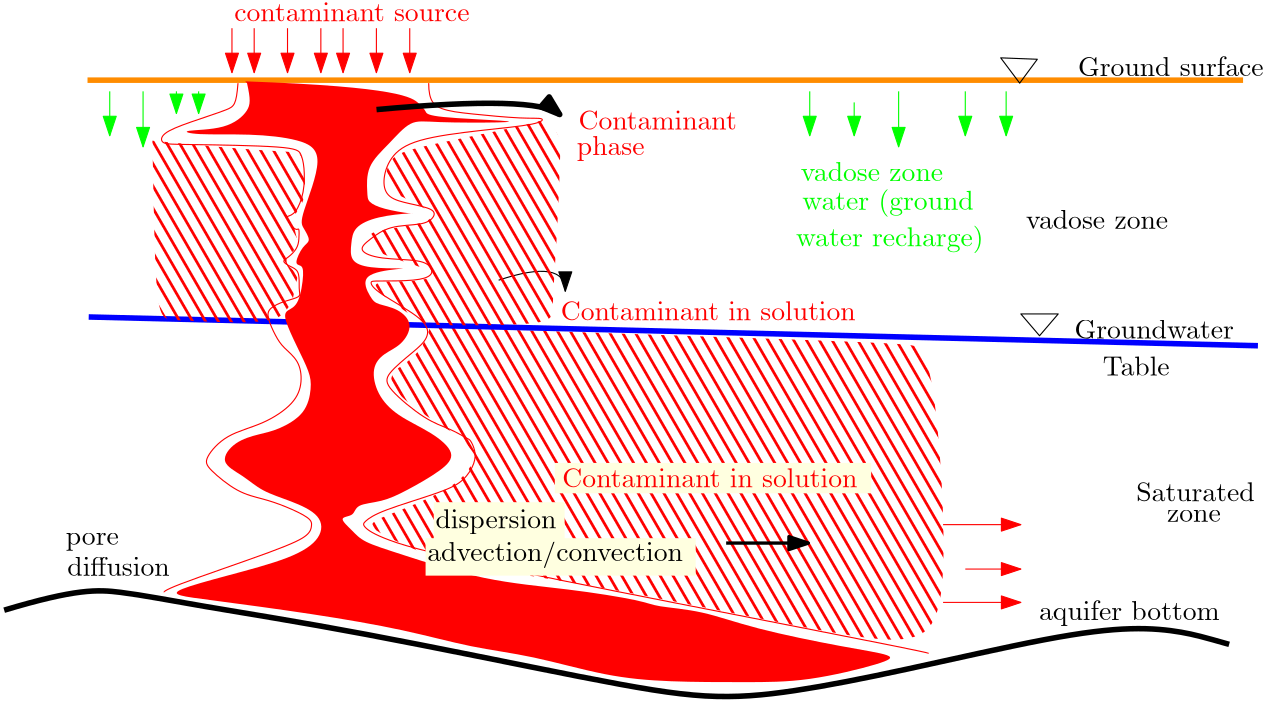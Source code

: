 <?xml version="1.0"?>
<!DOCTYPE ipe SYSTEM "ipe.dtd">
<ipe version="70218" creator="Ipe 7.2.21">
<info created="D:20210103232032" modified="D:20210103234104"/>
<ipestyle name="basic">
<symbol name="arrow/arc(spx)">
<path stroke="sym-stroke" fill="sym-stroke" pen="sym-pen">
0 0 m
-1 0.333 l
-1 -0.333 l
h
</path>
</symbol>
<symbol name="arrow/farc(spx)">
<path stroke="sym-stroke" fill="white" pen="sym-pen">
0 0 m
-1 0.333 l
-1 -0.333 l
h
</path>
</symbol>
<symbol name="arrow/ptarc(spx)">
<path stroke="sym-stroke" fill="sym-stroke" pen="sym-pen">
0 0 m
-1 0.333 l
-0.8 0 l
-1 -0.333 l
h
</path>
</symbol>
<symbol name="arrow/fptarc(spx)">
<path stroke="sym-stroke" fill="white" pen="sym-pen">
0 0 m
-1 0.333 l
-0.8 0 l
-1 -0.333 l
h
</path>
</symbol>
<symbol name="mark/circle(sx)" transformations="translations">
<path fill="sym-stroke">
0.6 0 0 0.6 0 0 e
0.4 0 0 0.4 0 0 e
</path>
</symbol>
<symbol name="mark/disk(sx)" transformations="translations">
<path fill="sym-stroke">
0.6 0 0 0.6 0 0 e
</path>
</symbol>
<symbol name="mark/fdisk(sfx)" transformations="translations">
<group>
<path fill="sym-fill">
0.5 0 0 0.5 0 0 e
</path>
<path fill="sym-stroke" fillrule="eofill">
0.6 0 0 0.6 0 0 e
0.4 0 0 0.4 0 0 e
</path>
</group>
</symbol>
<symbol name="mark/box(sx)" transformations="translations">
<path fill="sym-stroke" fillrule="eofill">
-0.6 -0.6 m
0.6 -0.6 l
0.6 0.6 l
-0.6 0.6 l
h
-0.4 -0.4 m
0.4 -0.4 l
0.4 0.4 l
-0.4 0.4 l
h
</path>
</symbol>
<symbol name="mark/square(sx)" transformations="translations">
<path fill="sym-stroke">
-0.6 -0.6 m
0.6 -0.6 l
0.6 0.6 l
-0.6 0.6 l
h
</path>
</symbol>
<symbol name="mark/fsquare(sfx)" transformations="translations">
<group>
<path fill="sym-fill">
-0.5 -0.5 m
0.5 -0.5 l
0.5 0.5 l
-0.5 0.5 l
h
</path>
<path fill="sym-stroke" fillrule="eofill">
-0.6 -0.6 m
0.6 -0.6 l
0.6 0.6 l
-0.6 0.6 l
h
-0.4 -0.4 m
0.4 -0.4 l
0.4 0.4 l
-0.4 0.4 l
h
</path>
</group>
</symbol>
<symbol name="mark/cross(sx)" transformations="translations">
<group>
<path fill="sym-stroke">
-0.43 -0.57 m
0.57 0.43 l
0.43 0.57 l
-0.57 -0.43 l
h
</path>
<path fill="sym-stroke">
-0.43 0.57 m
0.57 -0.43 l
0.43 -0.57 l
-0.57 0.43 l
h
</path>
</group>
</symbol>
<symbol name="arrow/fnormal(spx)">
<path stroke="sym-stroke" fill="white" pen="sym-pen">
0 0 m
-1 0.333 l
-1 -0.333 l
h
</path>
</symbol>
<symbol name="arrow/pointed(spx)">
<path stroke="sym-stroke" fill="sym-stroke" pen="sym-pen">
0 0 m
-1 0.333 l
-0.8 0 l
-1 -0.333 l
h
</path>
</symbol>
<symbol name="arrow/fpointed(spx)">
<path stroke="sym-stroke" fill="white" pen="sym-pen">
0 0 m
-1 0.333 l
-0.8 0 l
-1 -0.333 l
h
</path>
</symbol>
<symbol name="arrow/linear(spx)">
<path stroke="sym-stroke" pen="sym-pen">
-1 0.333 m
0 0 l
-1 -0.333 l
</path>
</symbol>
<symbol name="arrow/fdouble(spx)">
<path stroke="sym-stroke" fill="white" pen="sym-pen">
0 0 m
-1 0.333 l
-1 -0.333 l
h
-1 0 m
-2 0.333 l
-2 -0.333 l
h
</path>
</symbol>
<symbol name="arrow/double(spx)">
<path stroke="sym-stroke" fill="sym-stroke" pen="sym-pen">
0 0 m
-1 0.333 l
-1 -0.333 l
h
-1 0 m
-2 0.333 l
-2 -0.333 l
h
</path>
</symbol>
<symbol name="arrow/mid-normal(spx)">
<path stroke="sym-stroke" fill="sym-stroke" pen="sym-pen">
0.5 0 m
-0.5 0.333 l
-0.5 -0.333 l
h
</path>
</symbol>
<symbol name="arrow/mid-fnormal(spx)">
<path stroke="sym-stroke" fill="white" pen="sym-pen">
0.5 0 m
-0.5 0.333 l
-0.5 -0.333 l
h
</path>
</symbol>
<symbol name="arrow/mid-pointed(spx)">
<path stroke="sym-stroke" fill="sym-stroke" pen="sym-pen">
0.5 0 m
-0.5 0.333 l
-0.3 0 l
-0.5 -0.333 l
h
</path>
</symbol>
<symbol name="arrow/mid-fpointed(spx)">
<path stroke="sym-stroke" fill="white" pen="sym-pen">
0.5 0 m
-0.5 0.333 l
-0.3 0 l
-0.5 -0.333 l
h
</path>
</symbol>
<symbol name="arrow/mid-double(spx)">
<path stroke="sym-stroke" fill="sym-stroke" pen="sym-pen">
1 0 m
0 0.333 l
0 -0.333 l
h
0 0 m
-1 0.333 l
-1 -0.333 l
h
</path>
</symbol>
<symbol name="arrow/mid-fdouble(spx)">
<path stroke="sym-stroke" fill="white" pen="sym-pen">
1 0 m
0 0.333 l
0 -0.333 l
h
0 0 m
-1 0.333 l
-1 -0.333 l
h
</path>
</symbol>
<pen name="heavier" value="0.8"/>
<pen name="fat" value="1.2"/>
<pen name="ultrafat" value="2"/>
<symbolsize name="large" value="5"/>
<symbolsize name="small" value="2"/>
<symbolsize name="tiny" value="1.1"/>
<arrowsize name="large" value="10"/>
<arrowsize name="small" value="5"/>
<arrowsize name="tiny" value="3"/>
<color name="red" value="1 0 0"/>
<color name="blue" value="0 0 1"/>
<color name="green" value="0 1 0"/>
<color name="yellow" value="1 1 0"/>
<color name="orange" value="1 0.647 0"/>
<color name="gold" value="1 0.843 0"/>
<color name="purple" value="0.627 0.125 0.941"/>
<color name="gray" value="0.745"/>
<color name="brown" value="0.647 0.165 0.165"/>
<color name="navy" value="0 0 0.502"/>
<color name="pink" value="1 0.753 0.796"/>
<color name="seagreen" value="0.18 0.545 0.341"/>
<color name="turquoise" value="0.251 0.878 0.816"/>
<color name="violet" value="0.933 0.51 0.933"/>
<color name="darkblue" value="0 0 0.545"/>
<color name="darkcyan" value="0 0.545 0.545"/>
<color name="darkgray" value="0.663"/>
<color name="darkgreen" value="0 0.392 0"/>
<color name="darkmagenta" value="0.545 0 0.545"/>
<color name="darkorange" value="1 0.549 0"/>
<color name="darkred" value="0.545 0 0"/>
<color name="lightblue" value="0.678 0.847 0.902"/>
<color name="lightcyan" value="0.878 1 1"/>
<color name="lightgray" value="0.827"/>
<color name="lightgreen" value="0.565 0.933 0.565"/>
<color name="lightyellow" value="1 1 0.878"/>
<dashstyle name="dotted" value="[1 3] 0"/>
<dashstyle name="dashed" value="[4] 0"/>
<dashstyle name="dash dotted" value="[4 2 1 2] 0"/>
<dashstyle name="dash dot dotted" value="[4 2 1 2 1 2] 0"/>
<textsize name="large" value="\large"/>
<textsize name="Large" value="\Large"/>
<textsize name="LARGE" value="\LARGE"/>
<textsize name="huge" value="\huge"/>
<textsize name="Huge" value="\Huge"/>
<textsize name="small" value="\small"/>
<textsize name="footnote" value="\footnotesize"/>
<textsize name="tiny" value="\tiny"/>
<textstyle name="center" begin="\begin{center}" end="\end{center}"/>
<textstyle name="itemize" begin="\begin{itemize}" end="\end{itemize}"/>
<textstyle name="item" begin="\begin{itemize}\item{}" end="\end{itemize}"/>
<gridsize name="4 pts" value="4"/>
<gridsize name="8 pts (~3 mm)" value="8"/>
<gridsize name="16 pts (~6 mm)" value="16"/>
<gridsize name="32 pts (~12 mm)" value="32"/>
<gridsize name="10 pts (~3.5 mm)" value="10"/>
<gridsize name="20 pts (~7 mm)" value="20"/>
<gridsize name="14 pts (~5 mm)" value="14"/>
<gridsize name="28 pts (~10 mm)" value="28"/>
<gridsize name="56 pts (~20 mm)" value="56"/>
<anglesize name="90 deg" value="90"/>
<anglesize name="60 deg" value="60"/>
<anglesize name="45 deg" value="45"/>
<anglesize name="30 deg" value="30"/>
<anglesize name="22.5 deg" value="22.5"/>
<opacity name="10%" value="0.1"/>
<opacity name="30%" value="0.3"/>
<opacity name="50%" value="0.5"/>
<opacity name="75%" value="0.75"/>
<tiling name="falling" angle="-60" step="4" width="1"/>
<tiling name="rising" angle="30" step="4" width="1"/>
</ipestyle>
<page>
<layer name="alpha"/>
<view layers="alpha" active="alpha"/>
<path layer="alpha" fill="red" tiling="falling">
219.471 679.68 m
216.527 669.08
205.338 664.369
204.16 657.302
218.883 646.113
230.66 639.635
235.961 632.568
235.372 631.979
230.66 622.557
208.871 613.135
198.86 609.601
197.093 606.657
212.405 599.59
227.716 593.112
275.416 587.223
367.873 567.79
394.373 564.845
406.74 576.034
401.44 662.013
394.962 673.791
390.84 673.202
219.471 679.091 c
</path>
<path stroke="darkorange" pen="ultrafat">
96 768 m
512 768 l
</path>
<path stroke="black" pen="ultrafat">
65.9946 577.202 m
91.8973 584.973
107.439 584.325
133.342 579.145
190.975 570.079
281.635 551.299
319.841 544.824
348.982 547.414
388.483 555.185
444.822 568.136
473.315 571.374
490.799 569.431
497.922 567.489
506.988 564.898 c
</path>
<path stroke="blue" pen="ultrafat">
96.4303 682.756 m
517.349 672.395 l
</path>
<path fill="red">
152.769 767.587 m
208.459 765.644
217.525 757.874
217.525 756.578
219.468 754.636
249.904 753.341
247.961 752.693
219.468 752.693
212.345 753.988
204.574 744.922
196.156 737.151
196.803 726.79
196.803 724.2
201.984 721.61
213.64 719.667
213.64 720.315
200.041 719.019
191.623 715.134
190.975 709.306
190.328 702.83
196.803 700.24
211.05 700.24
209.107 700.24
193.565 698.297
198.098 689.231
200.041 687.289
207.812 685.994
213.64 680.165
209.107 672.395
202.631 669.804
198.098 664.624
200.041 654.91
207.164 647.139
220.116 641.311
229.182 633.541
224.001 627.712
210.402 619.942
201.984 616.056
192.27 615.409
192.27 610.876
185.795 610.876
191.623 605.695
194.861 601.81
207.164 597.924
238.895 587.563
269.331 584.973
297.176 580.44
299.766 578.497
317.251 577.202
334.735 570.726
369.704 563.603
387.188 561.013
383.95 558.423
354.81 551.299
333.44 551.299
304.947 551.299
282.93 553.242
255.732 561.013
234.362 563.603
211.05 570.079
177.376 575.907
138.522 581.088
128.161 582.383
126.866 584.325
145.645 589.506
170.253 595.982
180.614 603.105
180.614 611.523
168.958 616.704
158.597 619.942
152.121 625.77
143.055 630.303
148.883 638.074
157.949 640.664
164.425 641.959
174.786 647.787
176.729 657.501
176.081 662.681
171.548 671.747
166.368 682.756
167.663 685.346
172.196 686.641
174.138 699.592
172.843 701.535
170.253 701.535
173.491 708.658
176.729 709.954
173.491 715.134
172.196 717.724
181.909 741.684
172.843 746.865
154.711 748.808
133.989 748.16
128.809 750.103
146.293 750.103
154.711 757.226
154.711 761.111
153.416 766.939 c
</path>
<path stroke="red">
218.821 766.939 m
218.821 760.464
222.706 757.226
233.067 755.931
253.789 753.988
260.912 754.636
258.97 752.045
238.248 750.103
212.992 746.865
204.574 740.389
201.984 731.323
203.926 725.495
211.697 723.552
221.411 721.61
220.763 718.372
216.878 715.782
204.574 715.782
197.451 710.601
192.918 706.716
200.689 703.478
216.878 703.478
220.116 700.24
220.116 697.65
214.935 695.707
199.394 695.707
197.451 695.707
199.394 691.822
218.821 681.461
218.821 674.985
213.64 670.452
203.279 662.034
203.279 657.501
218.173 645.197
226.591 642.606
233.067 638.721
233.715 638.721
235.657 634.836
235.657 630.303
231.772 623.827
224.649 619.942
200.689 612.818
195.508 608.933
194.861 607.638
200.689 603.105
231.772 594.039
398.197 562.308
398.844 561.661 c
</path>
<path stroke="red">
150.178 766.939 m
149.531 759.169
148.236 757.874
132.046 752.693
122.333 748.808
122.333 744.922
128.161 744.922
170.901 744.275
172.843 741.684
174.138 737.151
174.138 727.438
170.901 719.667
167.663 719.019
167.663 718.372
169.605 715.134
171.548 713.839
172.196 715.134
172.196 710.601
171.548 707.363
168.31 704.125
165.72 702.83
168.958 700.888
172.196 699.592
172.196 694.412
172.196 691.822
172.843 689.879
167.015 688.584
161.187 685.994
160.539 682.756
163.777 675.632
166.368 671.747
172.196 667.214
173.491 659.443
170.901 651.672
159.244 643.902
145.645 640.664
137.875 631.598
139.17 628.36
150.178 619.294
159.244 617.351
167.015 614.761
176.729 610.228
176.729 607.638
176.081 604.4
167.663 599.867
121.685 584.325
123.628 583.678
123.628 583.678 c
</path>
<path stroke="green" arrow="normal/normal">
104 764 m
104 748 l
</path>
<path stroke="green" arrow="normal/normal">
116 764 m
116 744 l
</path>
<path stroke="green" arrow="normal/normal">
128 764 m
128 756 l
</path>
<path stroke="green" arrow="normal/normal">
136 764 m
136 756 l
</path>
<path stroke="green" arrow="normal/normal">
356 764 m
356 748 l
</path>
<path stroke="green" arrow="normal/normal">
372 760 m
372 748 l
</path>
<path stroke="green" arrow="normal/normal">
388 764 m
388 744 l
</path>
<path stroke="green" arrow="normal/normal">
412 764 m
412 748 l
</path>
<path matrix="1 0 0 1 -1.29514 0" stroke="green" arrow="normal/normal">
428 764 m
428 748 l
</path>
<path stroke="red" arrow="normal/normal">
404 608 m
432 608 l
</path>
<path stroke="red" arrow="normal/normal">
412 592 m
432 592 l
</path>
<path stroke="red" arrow="normal/normal">
404 580 m
432 580 l
</path>
<path stroke="black" arrow="normal/normal">
244 696 m
268 704
268 692 c
</path>
<path matrix="0.840676 0 0 0.654299 68.8281 233.694" stroke="black">
432 688 m
448 688 l
440 676 l
h
</path>
<group>
<path matrix="1 0 0 1 0 -1.29514" stroke="red" arrow="normal/normal">
148 788 m
148 772 l
</path>
<path matrix="1 0 0 1 8 -1.29514" stroke="red" arrow="normal/normal">
148 788 m
148 772 l
</path>
<path matrix="1 0 0 1 20 -1.29514" stroke="red" arrow="normal/normal">
148 788 m
148 772 l
</path>
<path matrix="1 0 0 1 32 -1.29514" stroke="red" arrow="normal/normal">
148 788 m
148 772 l
</path>
<path matrix="1 0 0 1 40 -1.29514" stroke="red" arrow="normal/normal">
148 788 m
148 772 l
</path>
<path matrix="1 0 0 1 52 -1.29514" stroke="red" arrow="normal/normal">
148 788 m
148 772 l
</path>
<path matrix="1 0 0 1 64 -1.29514" stroke="red" arrow="normal/normal">
148 788 m
148 772 l
</path>
</group>
<text matrix="1 0 0 1 417.681 -35.6162" transformations="translations" pos="34.9114 805.146" stroke="black" type="label" width="66.874" height="6.918" depth="0" valign="baseline">Ground surface</text>
<path matrix="0.753714 0 0 0.78094 160.25 138.675" stroke="black">
350.924 816.155 m
368.409 815.507 l
359.99 804.498 l
h
</path>
<text matrix="1 0 0 1 398.901 -90.6599" transformations="translations" pos="34.9114 805.146" stroke="black" type="label" width="51.252" height="6.918" depth="0" valign="baseline">vadose zone</text>
<text matrix="1 0 0 1 416.386 -130.161" transformations="translations" pos="34.9114 805.146" stroke="black" type="label" width="60.731" height="6.918" depth="0" valign="baseline">Groundwater </text>
<text matrix="1 0 0 1 426.591 -143.428" transformations="translations" pos="34.9114 805.146" stroke="black" type="label" width="24.076" height="6.918" depth="0" valign="baseline">Table</text>
<text transformations="translations" pos="473.537 616.427" stroke="black" type="label" width="42.646" height="6.918" depth="0" valign="baseline">Saturated</text>
<text matrix="1 0 0 1 11.0516 -7.36791" transformations="translations" pos="473.537 616.427" stroke="black" type="label" width="19.372" height="4.289" depth="0" valign="baseline">zone</text>
<text matrix="1 0 0 1 204.346 130.146" transformations="translations" pos="68.3886 620.144" stroke="red" type="label" width="57.009" height="6.808" depth="0" valign="baseline">Contaminant</text>
<text matrix="1 0 0 1 203.758 133.09" transformations="translations" pos="68.3886 607.948" stroke="red" type="label" width="24.409" height="6.926" depth="1.93" valign="baseline">phase</text>
<text matrix="1 0 0 1 197.949 61.4261" transformations="translations" pos="68.3886 620.144" stroke="red" type="label" width="106.324" height="6.918" depth="0" valign="baseline">Contaminant in solution</text>
<text matrix="1 0 0 1 317.87 -73.405" transformations="translations" pos="34.9114 805.146" stroke="green" type="label" width="51.252" height="6.918" depth="0" valign="baseline">vadose zone</text>
<text matrix="1 0 0 1 318.399 -83.7693" transformations="translations" pos="34.9114 805.146" stroke="green" type="label" width="61.768" height="7.473" depth="2.49" valign="baseline">water (ground</text>
<text matrix="1 0 0 1 316.102 -96.9607" transformations="translations" pos="34.9114 805.146" stroke="green" type="label" width="67.608" height="7.473" depth="2.49" valign="baseline">water recharge)</text>
<path stroke="black" pen="ultrafat" arrow="normal/normal">
200.038 757.414 m
257.75 762.714
265.994 755.647 c
</path>
<text matrix="1 0 0 1 67.7229 -35.3337" transformations="translations" pos="20.425 636.102" stroke="black" type="label" width="22.444" height="4.297" depth="1.93" valign="baseline">pore 
</text>
<text matrix="1 0 0 1 68.312 -46.5228" transformations="translations" pos="20.425 636.102" stroke="black" type="label" width="40.183" height="6.918" depth="0" valign="baseline">diffusion
</text>
<group matrix="1 0 0 1 203.758 61.245">
<path matrix="1.10085 0 0 0.587088 -13.0758 147.341" fill="lightyellow">
24.5473 672.024 m
24.5473 649.057 l
112.882 649.057 l
112.882 672.024 l
h
</path>
<text matrix="1 0 0 1 -18.2558 -80.6789" transformations="translations" pos="32.7918 614.313" stroke="black" type="label" width="92.155" height="7.473" depth="2.49" valign="baseline">advection/convection</text>
</group>
<group matrix="1 0 0 1 191.391 -51.8227">
<path stroke="white" pen="ultrafat">
84.0257 659.657 m
84.0257 659.657 l
84.0257 659.657 l
84.0257 659.657 l
h
</path>
<path matrix="0.533333 0 0 0.621622 16.1666 250.157" fill="lightyellow">
24.5473 672.024 m
24.5473 649.057 l
112.882 649.057 l
112.882 672.024 l
h
</path>
<text matrix="1 0 0 1 -2.94447 44.1671" transformations="translations" pos="32.7918 614.313" stroke="black" type="label" width="43.587" height="6.926" depth="1.93" valign="baseline">dispersion</text>
</group>
<text matrix="1 0 0 1 383.37 60.6562" transformations="translations" pos="55.1698 513.023" stroke="black" type="label" width="65.062" height="6.926" depth="1.93" valign="baseline">aquifer bottom</text>
<path matrix="0.628205 0 0 1 111.088 0.588895" stroke="black" pen="fat" arrow="normal/normal">
341.962 600.768 m
389.073 600.768 l
</path>
<text matrix="1 0 0 1 85.3897 -0.588895" transformations="translations" pos="63.4144 789.803" stroke="red" type="label" width="84.766" height="6.654" depth="0" valign="baseline">contaminant source</text>
<path matrix="1.03981 0 0 0.774203 89.2868 205.217" fill="lightyellow">
168.238 548.945 m
168.238 534.812 l
277.772 534.812 l
277.772 548.945 l
h
</path>
<text matrix="1 0 0 1 198.538 1.35852" transformations="translations" pos="68.3886 620.144" stroke="red" type="label" width="106.324" height="6.918" depth="0" valign="baseline">Contaminant in solution</text>
<path fill="red" tiling="falling">
119.359 746.225 m
142.326 743.869
168.827 742.103
172.949 742.103
173.538 738.569
174.715 728.558
173.538 723.847
171.182 720.314
170.004 718.547
170.004 716.191
170.593 714.425
171.182 711.48
172.36 707.947
166.471 703.825
168.827 700.291
172.36 697.936
170.593 694.402
170.004 687.924
167.649 685.569
163.526 679.68
120.537 682.035
120.537 682.035
119.359 746.225 c
</path>
<path fill="red" tiling="falling">
258.927 754.469 m
265.994 749.169
266.583 746.814
264.816 706.769
263.05 684.98
264.227 679.68
218.883 679.68
217.116 680.269
197.682 693.224
200.627 695.58
208.282 695.58
215.349 695.58
220.649 697.347
220.06 699.702
201.805 705.002
197.682 708.536
196.505 713.247
204.749 714.425
222.416 717.369
217.705 722.08
208.871 726.203
202.394 729.147
204.16 740.336
212.994 743.869
253.627 751.525
260.694 753.881 c
</path>
</page>
</ipe>
